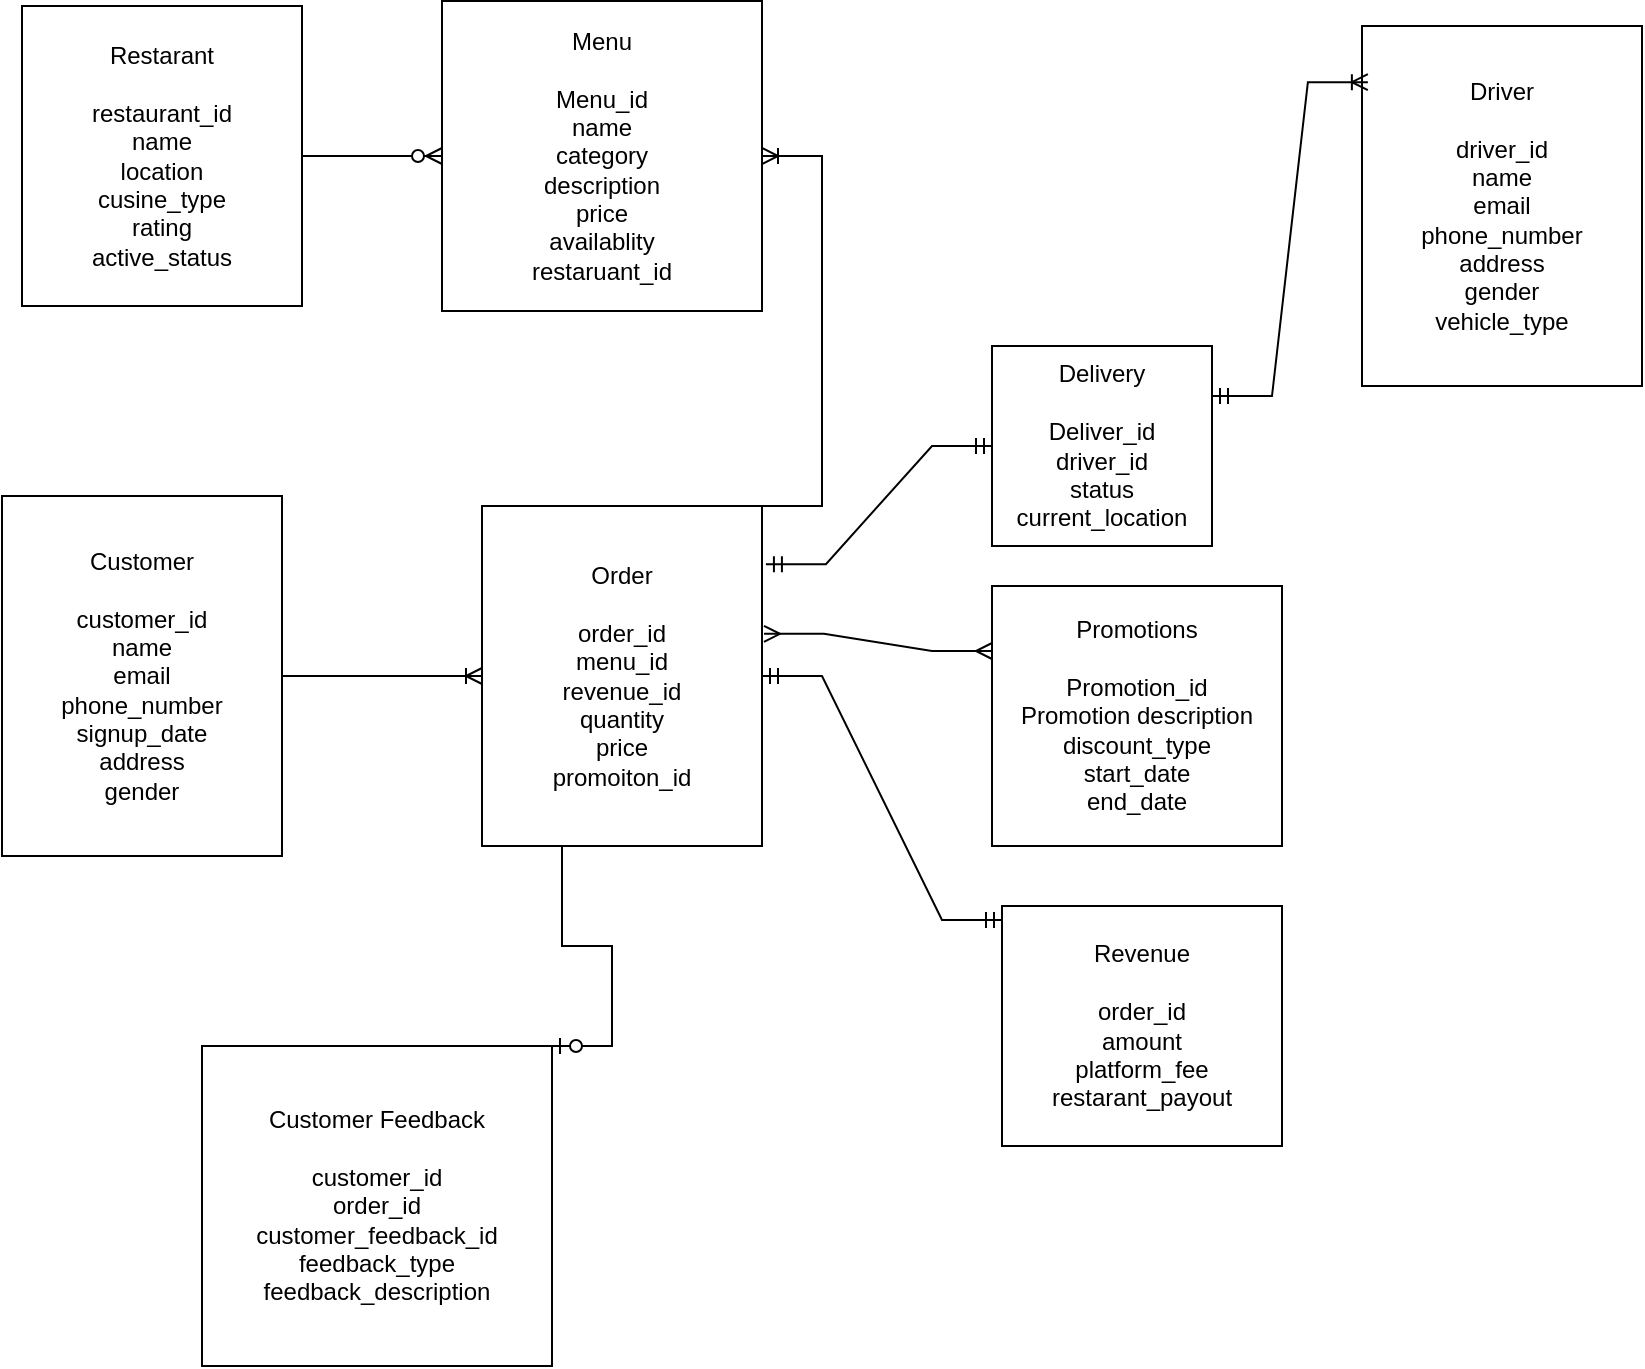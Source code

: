 <mxfile version="28.2.8">
  <diagram name="Page-1" id="GOUJpLKXUA8Us93nTQAi">
    <mxGraphModel dx="1090" dy="993" grid="1" gridSize="10" guides="1" tooltips="1" connect="1" arrows="1" fold="1" page="1" pageScale="1" pageWidth="850" pageHeight="1100" math="0" shadow="0">
      <root>
        <mxCell id="0" />
        <mxCell id="1" parent="0" />
        <mxCell id="a0vSVEjOP1mqH1hVoTn6-1" value="Customer&lt;div&gt;&lt;br&gt;&lt;/div&gt;&lt;div&gt;customer_id&lt;/div&gt;&lt;div&gt;name&lt;/div&gt;&lt;div&gt;email&lt;/div&gt;&lt;div&gt;phone_number&lt;/div&gt;&lt;div&gt;signup_date&lt;/div&gt;&lt;div&gt;address&lt;/div&gt;&lt;div&gt;gender&lt;/div&gt;" style="rounded=0;whiteSpace=wrap;html=1;" parent="1" vertex="1">
          <mxGeometry x="40" y="285" width="140" height="180" as="geometry" />
        </mxCell>
        <mxCell id="a0vSVEjOP1mqH1hVoTn6-2" value="Order&lt;div&gt;&lt;br&gt;&lt;/div&gt;&lt;div&gt;order_id&lt;/div&gt;&lt;div&gt;menu_id&lt;/div&gt;&lt;div&gt;revenue_id&lt;/div&gt;&lt;div&gt;quantity&lt;/div&gt;&lt;div&gt;price&lt;/div&gt;&lt;div&gt;promoiton_id&lt;/div&gt;" style="rounded=0;whiteSpace=wrap;html=1;" parent="1" vertex="1">
          <mxGeometry x="280" y="290" width="140" height="170" as="geometry" />
        </mxCell>
        <mxCell id="a0vSVEjOP1mqH1hVoTn6-3" value="Revenue&lt;div&gt;&lt;br&gt;&lt;div&gt;order_id&lt;/div&gt;&lt;div&gt;amount&lt;/div&gt;&lt;div&gt;platform_fee&lt;/div&gt;&lt;div&gt;restarant_payout&lt;/div&gt;&lt;/div&gt;" style="rounded=0;whiteSpace=wrap;html=1;" parent="1" vertex="1">
          <mxGeometry x="540" y="490" width="140" height="120" as="geometry" />
        </mxCell>
        <mxCell id="a0vSVEjOP1mqH1hVoTn6-5" value="Menu&lt;div&gt;&lt;br&gt;&lt;/div&gt;&lt;div&gt;Menu_id&lt;/div&gt;&lt;div&gt;name&lt;/div&gt;&lt;div&gt;category&lt;/div&gt;&lt;div&gt;description&lt;/div&gt;&lt;div&gt;price&lt;/div&gt;&lt;div&gt;availablity&lt;/div&gt;&lt;div&gt;restaruant_id&lt;/div&gt;" style="rounded=0;whiteSpace=wrap;html=1;" parent="1" vertex="1">
          <mxGeometry x="260" y="37.5" width="160" height="155" as="geometry" />
        </mxCell>
        <mxCell id="a0vSVEjOP1mqH1hVoTn6-6" value="Delivery&lt;div&gt;&lt;br&gt;&lt;div&gt;Deliver_id&lt;/div&gt;&lt;div&gt;driver_id&lt;/div&gt;&lt;div&gt;status&lt;/div&gt;&lt;div&gt;current_location&lt;/div&gt;&lt;/div&gt;" style="rounded=0;whiteSpace=wrap;html=1;" parent="1" vertex="1">
          <mxGeometry x="535" y="210" width="110" height="100" as="geometry" />
        </mxCell>
        <mxCell id="a0vSVEjOP1mqH1hVoTn6-7" value="Promotions&lt;div&gt;&lt;br&gt;&lt;/div&gt;&lt;div&gt;Promotion_id&lt;/div&gt;&lt;div&gt;Promotion description&lt;/div&gt;&lt;div&gt;discount_type&lt;/div&gt;&lt;div&gt;start_date&lt;/div&gt;&lt;div&gt;end_date&lt;/div&gt;" style="rounded=0;whiteSpace=wrap;html=1;" parent="1" vertex="1">
          <mxGeometry x="535" y="330" width="145" height="130" as="geometry" />
        </mxCell>
        <mxCell id="a0vSVEjOP1mqH1hVoTn6-8" value="Restarant&lt;div&gt;&lt;br&gt;&lt;/div&gt;&lt;div&gt;restaurant_id&lt;/div&gt;&lt;div&gt;name&lt;/div&gt;&lt;div&gt;location&lt;/div&gt;&lt;div&gt;cusine_type&lt;/div&gt;&lt;div&gt;rating&lt;/div&gt;&lt;div&gt;active_status&lt;/div&gt;" style="rounded=0;whiteSpace=wrap;html=1;" parent="1" vertex="1">
          <mxGeometry x="50" y="40" width="140" height="150" as="geometry" />
        </mxCell>
        <mxCell id="a0vSVEjOP1mqH1hVoTn6-11" value="" style="edgeStyle=entityRelationEdgeStyle;fontSize=12;html=1;endArrow=ERzeroToMany;endFill=1;rounded=0;exitX=1;exitY=0.5;exitDx=0;exitDy=0;entryX=0;entryY=0.5;entryDx=0;entryDy=0;" parent="1" source="a0vSVEjOP1mqH1hVoTn6-8" target="a0vSVEjOP1mqH1hVoTn6-5" edge="1">
          <mxGeometry width="100" height="100" relative="1" as="geometry">
            <mxPoint x="140" y="130" as="sourcePoint" />
            <mxPoint x="150" y="390" as="targetPoint" />
          </mxGeometry>
        </mxCell>
        <mxCell id="a0vSVEjOP1mqH1hVoTn6-12" value="" style="edgeStyle=entityRelationEdgeStyle;fontSize=12;html=1;endArrow=ERoneToMany;rounded=0;exitX=1;exitY=0.5;exitDx=0;exitDy=0;entryX=0;entryY=0.5;entryDx=0;entryDy=0;" parent="1" source="a0vSVEjOP1mqH1hVoTn6-1" target="a0vSVEjOP1mqH1hVoTn6-2" edge="1">
          <mxGeometry width="100" height="100" relative="1" as="geometry">
            <mxPoint x="380" y="360" as="sourcePoint" />
            <mxPoint x="480" y="260" as="targetPoint" />
          </mxGeometry>
        </mxCell>
        <mxCell id="a0vSVEjOP1mqH1hVoTn6-13" value="" style="edgeStyle=entityRelationEdgeStyle;fontSize=12;html=1;endArrow=ERoneToMany;rounded=0;entryX=1;entryY=0.5;entryDx=0;entryDy=0;" parent="1" target="a0vSVEjOP1mqH1hVoTn6-5" edge="1">
          <mxGeometry width="100" height="100" relative="1" as="geometry">
            <mxPoint x="420" y="290" as="sourcePoint" />
            <mxPoint x="470" y="110" as="targetPoint" />
          </mxGeometry>
        </mxCell>
        <mxCell id="a0vSVEjOP1mqH1hVoTn6-17" value="Customer Feedback&lt;div&gt;&lt;br&gt;&lt;div&gt;customer_id&lt;/div&gt;&lt;div&gt;order_id&lt;/div&gt;&lt;div&gt;customer_feedback_id&lt;/div&gt;&lt;div&gt;&lt;span style=&quot;background-color: transparent; color: light-dark(rgb(0, 0, 0), rgb(255, 255, 255));&quot;&gt;feedback_type&lt;/span&gt;&lt;/div&gt;&lt;div&gt;&lt;span style=&quot;background-color: transparent; color: light-dark(rgb(0, 0, 0), rgb(255, 255, 255));&quot;&gt;feedback_description&lt;/span&gt;&lt;/div&gt;&lt;/div&gt;" style="whiteSpace=wrap;html=1;" parent="1" vertex="1">
          <mxGeometry x="140" y="560" width="175" height="160" as="geometry" />
        </mxCell>
        <mxCell id="a0vSVEjOP1mqH1hVoTn6-19" value="" style="edgeStyle=entityRelationEdgeStyle;fontSize=12;html=1;endArrow=ERmandOne;startArrow=ERmandOne;rounded=0;exitX=1.014;exitY=0.171;exitDx=0;exitDy=0;exitPerimeter=0;" parent="1" source="a0vSVEjOP1mqH1hVoTn6-2" target="a0vSVEjOP1mqH1hVoTn6-6" edge="1">
          <mxGeometry width="100" height="100" relative="1" as="geometry">
            <mxPoint x="435" y="330" as="sourcePoint" />
            <mxPoint x="535" y="230" as="targetPoint" />
          </mxGeometry>
        </mxCell>
        <mxCell id="a0vSVEjOP1mqH1hVoTn6-20" value="" style="edgeStyle=entityRelationEdgeStyle;fontSize=12;html=1;endArrow=ERmany;startArrow=ERmany;rounded=0;exitX=1.007;exitY=0.376;exitDx=0;exitDy=0;exitPerimeter=0;entryX=0;entryY=0.25;entryDx=0;entryDy=0;" parent="1" source="a0vSVEjOP1mqH1hVoTn6-2" target="a0vSVEjOP1mqH1hVoTn6-7" edge="1">
          <mxGeometry width="100" height="100" relative="1" as="geometry">
            <mxPoint x="480" y="465" as="sourcePoint" />
            <mxPoint x="580" y="365" as="targetPoint" />
          </mxGeometry>
        </mxCell>
        <mxCell id="a0vSVEjOP1mqH1hVoTn6-21" value="Driver&lt;br&gt;&lt;div&gt;&lt;br&gt;&lt;/div&gt;&lt;div&gt;driver_id&lt;/div&gt;&lt;div&gt;name&lt;/div&gt;&lt;div&gt;email&lt;/div&gt;&lt;div&gt;phone_number&lt;/div&gt;&lt;div&gt;address&lt;/div&gt;&lt;div&gt;gender&lt;/div&gt;&lt;div&gt;vehicle_type&lt;/div&gt;" style="rounded=0;whiteSpace=wrap;html=1;" parent="1" vertex="1">
          <mxGeometry x="720" y="50" width="140" height="180" as="geometry" />
        </mxCell>
        <mxCell id="a0vSVEjOP1mqH1hVoTn6-22" value="" style="edgeStyle=entityRelationEdgeStyle;fontSize=12;html=1;endArrow=ERoneToMany;startArrow=ERmandOne;rounded=0;exitX=1;exitY=0.25;exitDx=0;exitDy=0;entryX=0.021;entryY=0.156;entryDx=0;entryDy=0;entryPerimeter=0;" parent="1" source="a0vSVEjOP1mqH1hVoTn6-6" target="a0vSVEjOP1mqH1hVoTn6-21" edge="1">
          <mxGeometry width="100" height="100" relative="1" as="geometry">
            <mxPoint x="600" y="180" as="sourcePoint" />
            <mxPoint x="700" y="80" as="targetPoint" />
          </mxGeometry>
        </mxCell>
        <mxCell id="a0vSVEjOP1mqH1hVoTn6-23" value="" style="edgeStyle=entityRelationEdgeStyle;fontSize=12;html=1;endArrow=ERmandOne;startArrow=ERmandOne;rounded=0;entryX=0;entryY=0.058;entryDx=0;entryDy=0;entryPerimeter=0;" parent="1" source="a0vSVEjOP1mqH1hVoTn6-2" target="a0vSVEjOP1mqH1hVoTn6-3" edge="1">
          <mxGeometry width="100" height="100" relative="1" as="geometry">
            <mxPoint x="410" y="590" as="sourcePoint" />
            <mxPoint x="510" y="490" as="targetPoint" />
          </mxGeometry>
        </mxCell>
        <mxCell id="a0vSVEjOP1mqH1hVoTn6-28" value="" style="edgeStyle=entityRelationEdgeStyle;fontSize=12;html=1;endArrow=ERzeroToOne;endFill=1;rounded=0;exitX=0.5;exitY=1;exitDx=0;exitDy=0;entryX=1;entryY=0;entryDx=0;entryDy=0;" parent="1" source="a0vSVEjOP1mqH1hVoTn6-2" target="a0vSVEjOP1mqH1hVoTn6-17" edge="1">
          <mxGeometry width="100" height="100" relative="1" as="geometry">
            <mxPoint x="340" y="620" as="sourcePoint" />
            <mxPoint x="440" y="520" as="targetPoint" />
          </mxGeometry>
        </mxCell>
      </root>
    </mxGraphModel>
  </diagram>
</mxfile>

